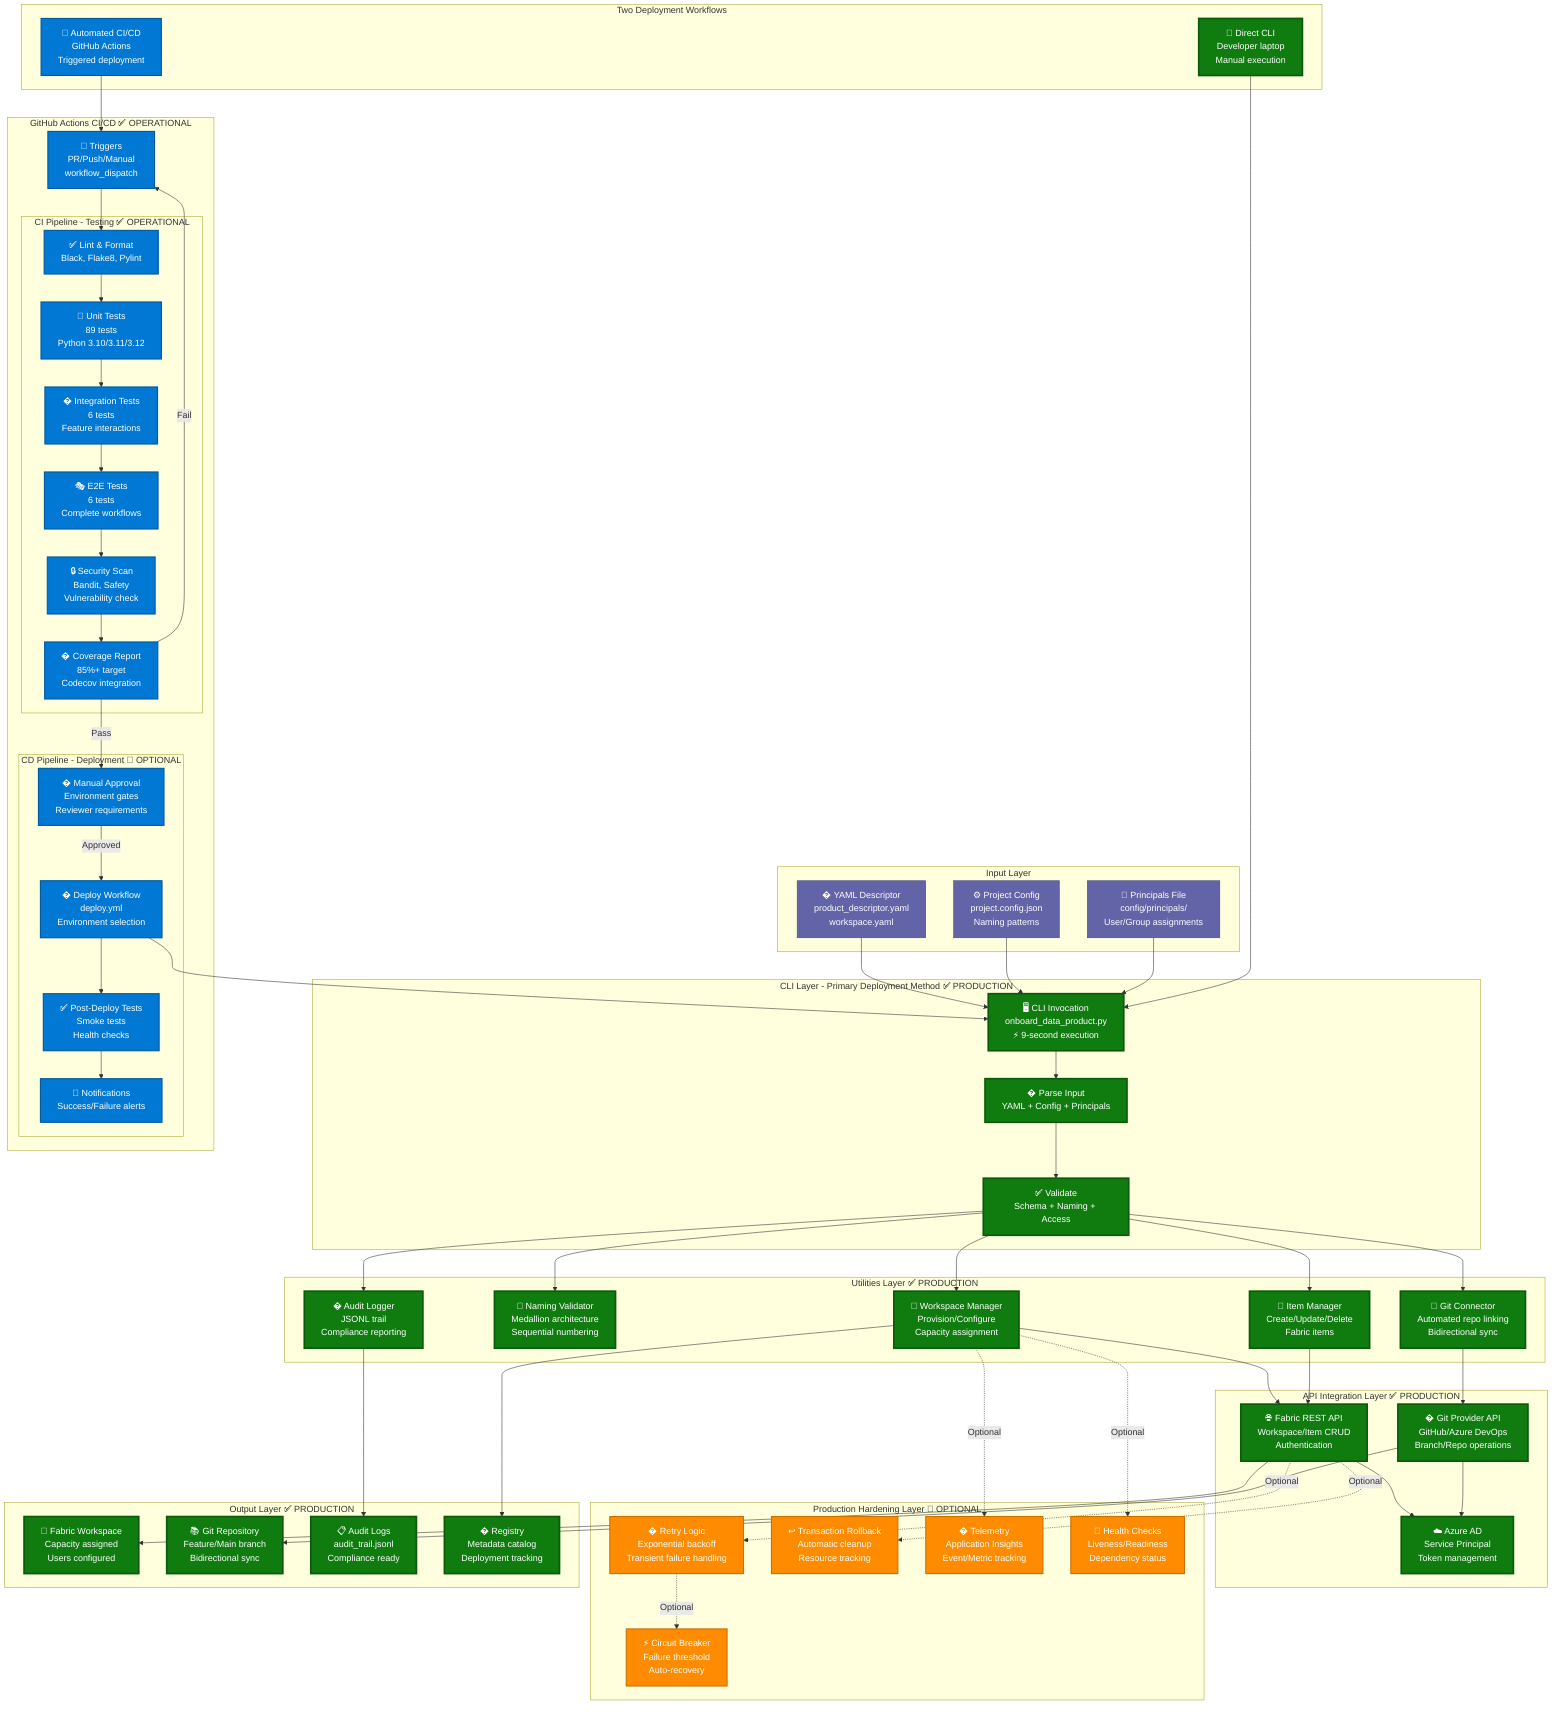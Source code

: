 graph TB
    subgraph "Input Layer"
        YAML[� YAML Descriptor<br/>product_descriptor.yaml<br/>workspace.yaml]
        CONFIG[⚙️ Project Config<br/>project.config.json<br/>Naming patterns]
        PRINCIPALS[👥 Principals File<br/>config/principals/<br/>User/Group assignments]
    end

    subgraph "CLI Layer - Primary Deployment Method ✅ PRODUCTION"
        CLI_INVOKE[🖥️ CLI Invocation<br/>onboard_data_product.py<br/>⚡ 9-second execution]
        CLI_PARSE[� Parse Input<br/>YAML + Config + Principals]
        CLI_VALIDATE[✅ Validate<br/>Schema + Naming + Access]
    end

    subgraph "Utilities Layer ✅ PRODUCTION"
        UTIL_GIT[🔗 Git Connector<br/>Automated repo linking<br/>Bidirectional sync]
        UTIL_NAMING[📛 Naming Validator<br/>Medallion architecture<br/>Sequential numbering]
        UTIL_AUDIT[� Audit Logger<br/>JSONL trail<br/>Compliance reporting]
        UTIL_ITEM[🧩 Item Manager<br/>Create/Update/Delete<br/>Fabric items]
        UTIL_WORKSPACE[🏢 Workspace Manager<br/>Provision/Configure<br/>Capacity assignment]
    end

    subgraph "API Integration Layer ✅ PRODUCTION"
        API_FABRIC[🌐 Fabric REST API<br/>Workspace/Item CRUD<br/>Authentication]
        API_GIT[� Git Provider API<br/>GitHub/Azure DevOps<br/>Branch/Repo operations]
        API_AZURE[☁️ Azure AD<br/>Service Principal<br/>Token management]
    end

    subgraph "Production Hardening Layer 🔧 OPTIONAL"
        PH_RETRY[� Retry Logic<br/>Exponential backoff<br/>Transient failure handling]
        PH_CIRCUIT[⚡ Circuit Breaker<br/>Failure threshold<br/>Auto-recovery]
        PH_ROLLBACK[↩️ Transaction Rollback<br/>Automatic cleanup<br/>Resource tracking]
        PH_TELEMETRY[� Telemetry<br/>Application Insights<br/>Event/Metric tracking]
        PH_HEALTH[💊 Health Checks<br/>Liveness/Readiness<br/>Dependency status]
    end

    subgraph "Output Layer ✅ PRODUCTION"
        OUT_WORKSPACE[🏢 Fabric Workspace<br/>Capacity assigned<br/>Users configured]
        OUT_GIT[📚 Git Repository<br/>Feature/Main branch<br/>Bidirectional sync]
        OUT_AUDIT[📋 Audit Logs<br/>audit_trail.jsonl<br/>Compliance ready]
        OUT_REGISTRY[� Registry<br/>Metadata catalog<br/>Deployment tracking]
    end

    subgraph "GitHub Actions CI/CD ✅ OPERATIONAL"
        GHA_TRIGGER[🎯 Triggers<br/>PR/Push/Manual<br/>workflow_dispatch]
        
        subgraph "CI Pipeline - Testing ✅ OPERATIONAL"
            GHA_LINT[✅ Lint & Format<br/>Black, Flake8, Pylint]
            GHA_UNIT[🧪 Unit Tests<br/>89 tests<br/>Python 3.10/3.11/3.12]
            GHA_INTEGRATION[� Integration Tests<br/>6 tests<br/>Feature interactions]
            GHA_E2E[🎭 E2E Tests<br/>6 tests<br/>Complete workflows]
            GHA_SECURITY[🔒 Security Scan<br/>Bandit, Safety<br/>Vulnerability check]
            GHA_COVERAGE[� Coverage Report<br/>85%+ target<br/>Codecov integration]
        end
        
        subgraph "CD Pipeline - Deployment 🔧 OPTIONAL"
            GHA_APPROVAL[� Manual Approval<br/>Environment gates<br/>Reviewer requirements]
            GHA_DEPLOY[� Deploy Workflow<br/>deploy.yml<br/>Environment selection]
            GHA_VALIDATE[✅ Post-Deploy Tests<br/>Smoke tests<br/>Health checks]
            GHA_NOTIFY[📧 Notifications<br/>Success/Failure alerts]
        end
    end

    subgraph "Two Deployment Workflows"
        WORKFLOW_DIRECT[🎯 Direct CLI<br/>Developer laptop<br/>Manual execution]
        WORKFLOW_AUTOMATED[🤖 Automated CI/CD<br/>GitHub Actions<br/>Triggered deployment]
    end

    %% Input to CLI
    YAML --> CLI_INVOKE
    CONFIG --> CLI_INVOKE
    PRINCIPALS --> CLI_INVOKE

    %% CLI Layer Flow
    CLI_INVOKE --> CLI_PARSE
    CLI_PARSE --> CLI_VALIDATE

    %% CLI to Utilities
    CLI_VALIDATE --> UTIL_NAMING
    CLI_VALIDATE --> UTIL_GIT
    CLI_VALIDATE --> UTIL_AUDIT
    CLI_VALIDATE --> UTIL_ITEM
    CLI_VALIDATE --> UTIL_WORKSPACE

    %% Utilities to APIs
    UTIL_WORKSPACE --> API_FABRIC
    UTIL_ITEM --> API_FABRIC
    UTIL_GIT --> API_GIT
    API_FABRIC --> API_AZURE
    API_GIT --> API_AZURE

    %% Optional Hardening (dotted lines)
    API_FABRIC -.->|Optional| PH_RETRY
    PH_RETRY -.->|Optional| PH_CIRCUIT
    API_FABRIC -.->|Optional| PH_ROLLBACK
    UTIL_WORKSPACE -.->|Optional| PH_TELEMETRY
    UTIL_WORKSPACE -.->|Optional| PH_HEALTH

    %% APIs to Outputs
    API_FABRIC --> OUT_WORKSPACE
    API_GIT --> OUT_GIT
    UTIL_AUDIT --> OUT_AUDIT
    UTIL_WORKSPACE --> OUT_REGISTRY

    %% GitHub Actions Flow
    GHA_TRIGGER --> GHA_LINT
    GHA_LINT --> GHA_UNIT
    GHA_UNIT --> GHA_INTEGRATION
    GHA_INTEGRATION --> GHA_E2E
    GHA_E2E --> GHA_SECURITY
    GHA_SECURITY --> GHA_COVERAGE
    
    GHA_COVERAGE -->|Pass| GHA_APPROVAL
    GHA_COVERAGE -->|Fail| GHA_TRIGGER
    
    GHA_APPROVAL -->|Approved| GHA_DEPLOY
    GHA_DEPLOY --> CLI_INVOKE
    GHA_DEPLOY --> GHA_VALIDATE
    GHA_VALIDATE --> GHA_NOTIFY

    %% Two Workflows
    WORKFLOW_DIRECT --> CLI_INVOKE
    WORKFLOW_AUTOMATED --> GHA_TRIGGER

    %% Styling
    classDef production fill:#107C10,stroke:#0B5A0B,color:#fff,stroke-width:3px
    classDef operational fill:#0078D4,stroke:#005A9E,color:#fff,stroke-width:2px
    classDef optional fill:#FF8C00,stroke:#CC7000,color:#fff,stroke-width:2px
    classDef input fill:#6264A7,stroke:#464775,color:#fff

    class YAML,CONFIG,PRINCIPALS input
    class CLI_INVOKE,CLI_PARSE,CLI_VALIDATE,UTIL_GIT,UTIL_NAMING,UTIL_AUDIT,UTIL_ITEM,UTIL_WORKSPACE,API_FABRIC,API_GIT,API_AZURE,OUT_WORKSPACE,OUT_GIT,OUT_AUDIT,OUT_REGISTRY,WORKFLOW_DIRECT production
    class GHA_TRIGGER,GHA_LINT,GHA_UNIT,GHA_INTEGRATION,GHA_E2E,GHA_SECURITY,GHA_COVERAGE,GHA_APPROVAL,GHA_DEPLOY,GHA_VALIDATE,GHA_NOTIFY,WORKFLOW_AUTOMATED operational
    class PH_RETRY,PH_CIRCUIT,PH_ROLLBACK,PH_TELEMETRY,PH_HEALTH optional